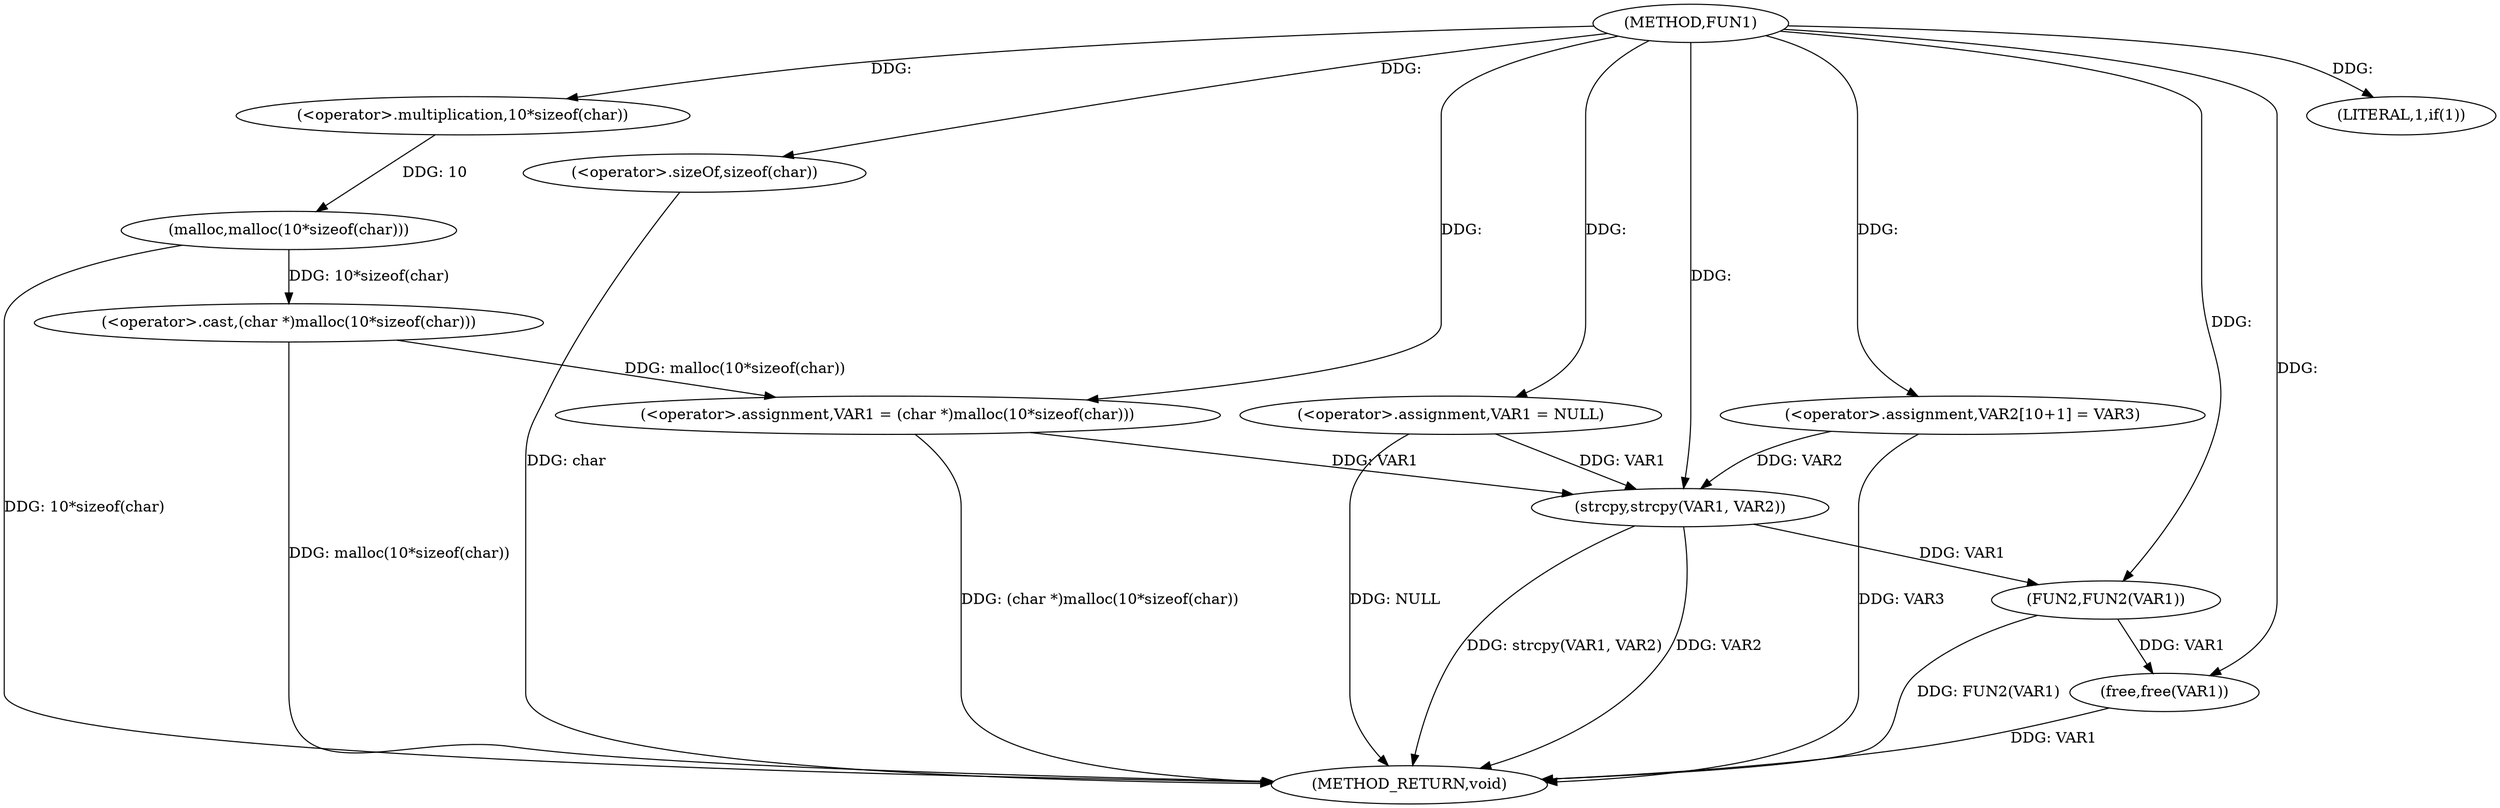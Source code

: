 digraph FUN1 {  
"1000100" [label = "(METHOD,FUN1)" ]
"1000130" [label = "(METHOD_RETURN,void)" ]
"1000103" [label = "(<operator>.assignment,VAR1 = NULL)" ]
"1000107" [label = "(LITERAL,1,if(1))" ]
"1000109" [label = "(<operator>.assignment,VAR1 = (char *)malloc(10*sizeof(char)))" ]
"1000111" [label = "(<operator>.cast,(char *)malloc(10*sizeof(char)))" ]
"1000113" [label = "(malloc,malloc(10*sizeof(char)))" ]
"1000114" [label = "(<operator>.multiplication,10*sizeof(char))" ]
"1000116" [label = "(<operator>.sizeOf,sizeof(char))" ]
"1000120" [label = "(<operator>.assignment,VAR2[10+1] = VAR3)" ]
"1000123" [label = "(strcpy,strcpy(VAR1, VAR2))" ]
"1000126" [label = "(FUN2,FUN2(VAR1))" ]
"1000128" [label = "(free,free(VAR1))" ]
  "1000116" -> "1000130"  [ label = "DDG: char"] 
  "1000126" -> "1000130"  [ label = "DDG: FUN2(VAR1)"] 
  "1000123" -> "1000130"  [ label = "DDG: VAR2"] 
  "1000103" -> "1000130"  [ label = "DDG: NULL"] 
  "1000113" -> "1000130"  [ label = "DDG: 10*sizeof(char)"] 
  "1000123" -> "1000130"  [ label = "DDG: strcpy(VAR1, VAR2)"] 
  "1000120" -> "1000130"  [ label = "DDG: VAR3"] 
  "1000128" -> "1000130"  [ label = "DDG: VAR1"] 
  "1000111" -> "1000130"  [ label = "DDG: malloc(10*sizeof(char))"] 
  "1000109" -> "1000130"  [ label = "DDG: (char *)malloc(10*sizeof(char))"] 
  "1000100" -> "1000103"  [ label = "DDG: "] 
  "1000100" -> "1000107"  [ label = "DDG: "] 
  "1000111" -> "1000109"  [ label = "DDG: malloc(10*sizeof(char))"] 
  "1000100" -> "1000109"  [ label = "DDG: "] 
  "1000113" -> "1000111"  [ label = "DDG: 10*sizeof(char)"] 
  "1000114" -> "1000113"  [ label = "DDG: 10"] 
  "1000100" -> "1000114"  [ label = "DDG: "] 
  "1000100" -> "1000116"  [ label = "DDG: "] 
  "1000100" -> "1000120"  [ label = "DDG: "] 
  "1000103" -> "1000123"  [ label = "DDG: VAR1"] 
  "1000109" -> "1000123"  [ label = "DDG: VAR1"] 
  "1000100" -> "1000123"  [ label = "DDG: "] 
  "1000120" -> "1000123"  [ label = "DDG: VAR2"] 
  "1000123" -> "1000126"  [ label = "DDG: VAR1"] 
  "1000100" -> "1000126"  [ label = "DDG: "] 
  "1000126" -> "1000128"  [ label = "DDG: VAR1"] 
  "1000100" -> "1000128"  [ label = "DDG: "] 
}
